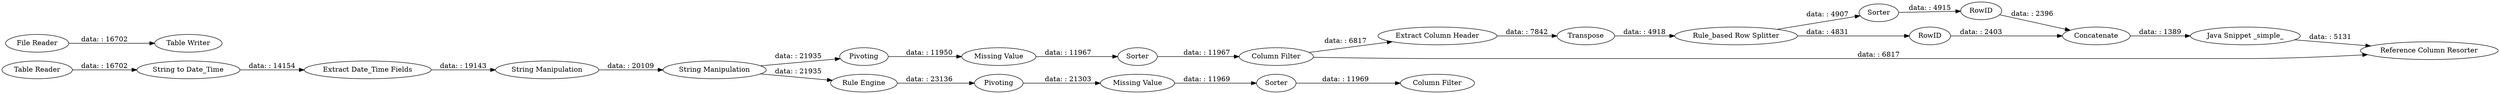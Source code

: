 digraph {
	"-2720881859979222410_14" [label=Sorter]
	"-2720881859979222410_6" [label="String Manipulation"]
	"-2720881859979222410_25" [label="Rule_based Row Splitter"]
	"-2720881859979222410_17" [label="Extract Column Header"]
	"-2720881859979222410_10" [label=Sorter]
	"-2720881859979222410_15" [label="Column Filter"]
	"-2720881859979222410_3" [label="Table Reader"]
	"-2720881859979222410_16" [label=Pivoting]
	"-2720881859979222410_2" [label="Table Writer"]
	"-2720881859979222410_8" [label=Pivoting]
	"-2720881859979222410_4" [label="String to Date_Time"]
	"-2720881859979222410_5" [label="Extract Date_Time Fields"]
	"-2720881859979222410_20" [label=Sorter]
	"-2720881859979222410_19" [label=Transpose]
	"-2720881859979222410_22" [label=RowID]
	"-2720881859979222410_11" [label="Column Filter"]
	"-2720881859979222410_27" [label=Concatenate]
	"-2720881859979222410_12" [label="Rule Engine"]
	"-2720881859979222410_30" [label="Java Snippet _simple_"]
	"-2720881859979222410_7" [label="String Manipulation"]
	"-2720881859979222410_9" [label="Missing Value"]
	"-2720881859979222410_29" [label="Reference Column Resorter"]
	"-2720881859979222410_13" [label="Missing Value"]
	"-2720881859979222410_26" [label=RowID]
	"-2720881859979222410_1" [label="File Reader"]
	"-2720881859979222410_17" -> "-2720881859979222410_19" [label="data: : 7842"]
	"-2720881859979222410_25" -> "-2720881859979222410_26" [label="data: : 4831"]
	"-2720881859979222410_16" -> "-2720881859979222410_13" [label="data: : 21303"]
	"-2720881859979222410_1" -> "-2720881859979222410_2" [label="data: : 16702"]
	"-2720881859979222410_10" -> "-2720881859979222410_11" [label="data: : 11967"]
	"-2720881859979222410_4" -> "-2720881859979222410_5" [label="data: : 14154"]
	"-2720881859979222410_26" -> "-2720881859979222410_27" [label="data: : 2403"]
	"-2720881859979222410_7" -> "-2720881859979222410_8" [label="data: : 21935"]
	"-2720881859979222410_19" -> "-2720881859979222410_25" [label="data: : 4918"]
	"-2720881859979222410_14" -> "-2720881859979222410_15" [label="data: : 11969"]
	"-2720881859979222410_9" -> "-2720881859979222410_10" [label="data: : 11967"]
	"-2720881859979222410_27" -> "-2720881859979222410_30" [label="data: : 1389"]
	"-2720881859979222410_12" -> "-2720881859979222410_16" [label="data: : 23136"]
	"-2720881859979222410_11" -> "-2720881859979222410_29" [label="data: : 6817"]
	"-2720881859979222410_20" -> "-2720881859979222410_22" [label="data: : 4915"]
	"-2720881859979222410_3" -> "-2720881859979222410_4" [label="data: : 16702"]
	"-2720881859979222410_7" -> "-2720881859979222410_12" [label="data: : 21935"]
	"-2720881859979222410_8" -> "-2720881859979222410_9" [label="data: : 11950"]
	"-2720881859979222410_22" -> "-2720881859979222410_27" [label="data: : 2396"]
	"-2720881859979222410_25" -> "-2720881859979222410_20" [label="data: : 4907"]
	"-2720881859979222410_11" -> "-2720881859979222410_17" [label="data: : 6817"]
	"-2720881859979222410_13" -> "-2720881859979222410_14" [label="data: : 11969"]
	"-2720881859979222410_5" -> "-2720881859979222410_6" [label="data: : 19143"]
	"-2720881859979222410_6" -> "-2720881859979222410_7" [label="data: : 20109"]
	"-2720881859979222410_30" -> "-2720881859979222410_29" [label="data: : 5131"]
	rankdir=LR
}
